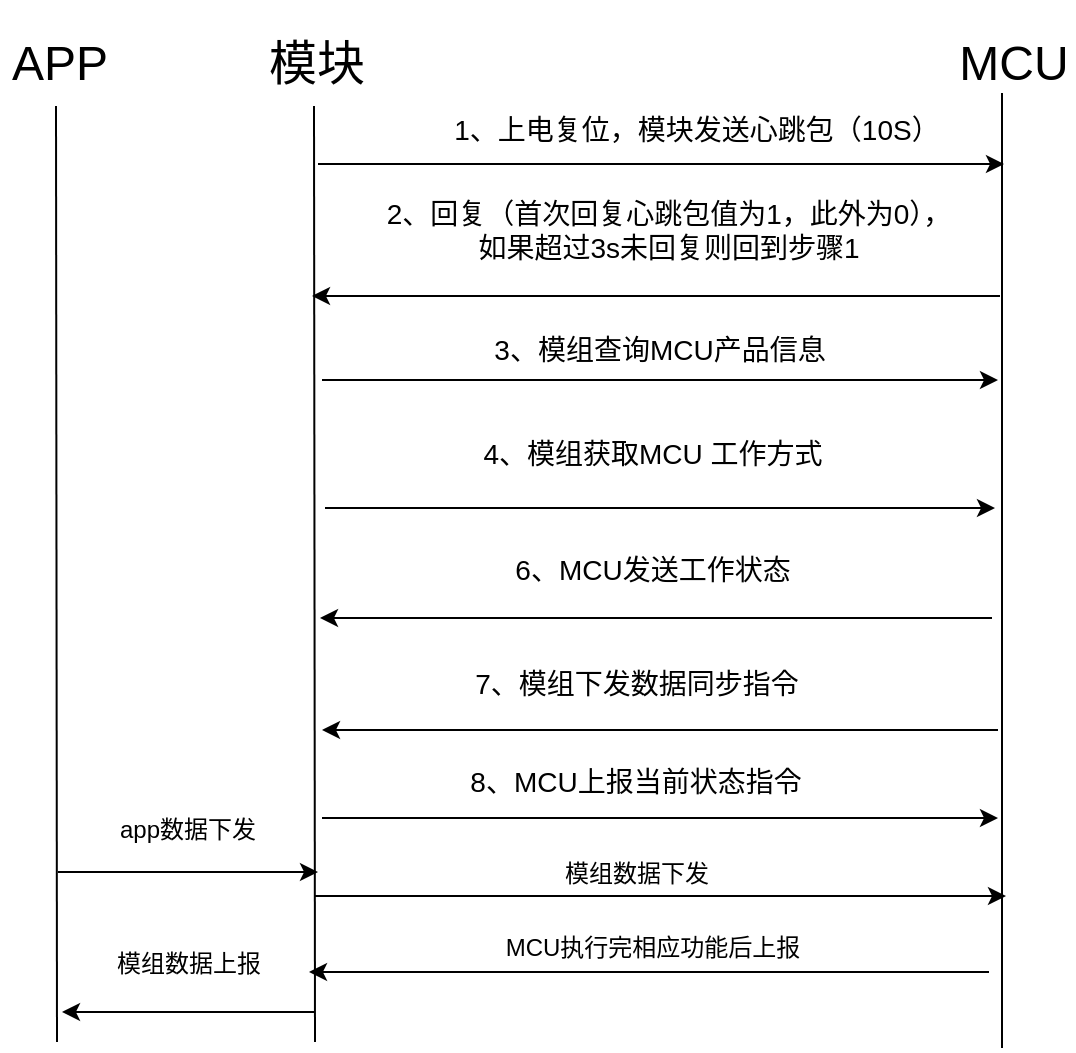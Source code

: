 <mxfile version="15.7.0" type="github">
  <diagram id="F3S5QaNviVKwhImFeugm" name="Page-1">
    <mxGraphModel dx="1422" dy="762" grid="0" gridSize="10" guides="1" tooltips="1" connect="1" arrows="1" fold="1" page="1" pageScale="1" pageWidth="827" pageHeight="1169" math="0" shadow="0">
      <root>
        <mxCell id="0" />
        <mxCell id="1" parent="0" />
        <mxCell id="8Cm0ka7NUujiJoH0r2gA-5" value="" style="endArrow=none;html=1;rounded=0;" parent="1" edge="1">
          <mxGeometry width="50" height="50" relative="1" as="geometry">
            <mxPoint x="258.5" y="628" as="sourcePoint" />
            <mxPoint x="258" y="160" as="targetPoint" />
          </mxGeometry>
        </mxCell>
        <mxCell id="8Cm0ka7NUujiJoH0r2gA-6" value="" style="endArrow=none;html=1;rounded=0;" parent="1" edge="1">
          <mxGeometry width="50" height="50" relative="1" as="geometry">
            <mxPoint x="602" y="631" as="sourcePoint" />
            <mxPoint x="602" y="153.5" as="targetPoint" />
          </mxGeometry>
        </mxCell>
        <mxCell id="8Cm0ka7NUujiJoH0r2gA-10" value="" style="endArrow=classic;html=1;rounded=0;" parent="1" edge="1">
          <mxGeometry width="50" height="50" relative="1" as="geometry">
            <mxPoint x="260" y="189" as="sourcePoint" />
            <mxPoint x="603" y="189" as="targetPoint" />
          </mxGeometry>
        </mxCell>
        <mxCell id="8Cm0ka7NUujiJoH0r2gA-11" value="&lt;font style=&quot;font-size: 24px&quot;&gt;模块&lt;/font&gt;" style="text;html=1;strokeColor=none;fillColor=none;align=center;verticalAlign=middle;whiteSpace=wrap;rounded=0;" parent="1" vertex="1">
          <mxGeometry x="208" y="107" width="103" height="63" as="geometry" />
        </mxCell>
        <mxCell id="8Cm0ka7NUujiJoH0r2gA-12" value="MCU" style="text;html=1;strokeColor=none;fillColor=none;align=center;verticalAlign=middle;whiteSpace=wrap;rounded=0;fontSize=24;" parent="1" vertex="1">
          <mxGeometry x="578" y="123.5" width="60" height="30" as="geometry" />
        </mxCell>
        <mxCell id="8Cm0ka7NUujiJoH0r2gA-13" value="&lt;font style=&quot;font-size: 14px&quot;&gt;1、上电复位，模块发送心跳包（10S）&lt;/font&gt;" style="text;html=1;strokeColor=none;fillColor=none;align=center;verticalAlign=middle;whiteSpace=wrap;rounded=0;fontSize=24;" parent="1" vertex="1">
          <mxGeometry x="302" y="153.5" width="295" height="30" as="geometry" />
        </mxCell>
        <mxCell id="8Cm0ka7NUujiJoH0r2gA-14" value="" style="endArrow=classic;html=1;rounded=0;fontSize=14;" parent="1" edge="1">
          <mxGeometry width="50" height="50" relative="1" as="geometry">
            <mxPoint x="601" y="255" as="sourcePoint" />
            <mxPoint x="257" y="255" as="targetPoint" />
          </mxGeometry>
        </mxCell>
        <mxCell id="8Cm0ka7NUujiJoH0r2gA-15" value="2、回复（首次回复心跳包值为1，此外为0），如果超过3s未回复则回到步骤1" style="text;html=1;strokeColor=none;fillColor=none;align=center;verticalAlign=middle;whiteSpace=wrap;rounded=0;fontSize=14;" parent="1" vertex="1">
          <mxGeometry x="291" y="194" width="289" height="55" as="geometry" />
        </mxCell>
        <mxCell id="8Cm0ka7NUujiJoH0r2gA-18" value="" style="endArrow=classic;html=1;rounded=0;fontSize=14;" parent="1" edge="1">
          <mxGeometry width="50" height="50" relative="1" as="geometry">
            <mxPoint x="262" y="297" as="sourcePoint" />
            <mxPoint x="600" y="297" as="targetPoint" />
          </mxGeometry>
        </mxCell>
        <mxCell id="8Cm0ka7NUujiJoH0r2gA-19" value="3、模组查询MCU产品信息" style="text;html=1;strokeColor=none;fillColor=none;align=center;verticalAlign=middle;whiteSpace=wrap;rounded=0;fontSize=14;" parent="1" vertex="1">
          <mxGeometry x="342" y="267" width="178" height="30" as="geometry" />
        </mxCell>
        <mxCell id="8Cm0ka7NUujiJoH0r2gA-22" value="" style="endArrow=classic;html=1;rounded=0;fontSize=14;" parent="1" edge="1">
          <mxGeometry width="50" height="50" relative="1" as="geometry">
            <mxPoint x="263.5" y="361" as="sourcePoint" />
            <mxPoint x="598.5" y="361" as="targetPoint" />
          </mxGeometry>
        </mxCell>
        <mxCell id="8Cm0ka7NUujiJoH0r2gA-23" value="4、模组获取MCU 工作方式" style="text;html=1;strokeColor=none;fillColor=none;align=center;verticalAlign=middle;whiteSpace=wrap;rounded=0;fontSize=14;" parent="1" vertex="1">
          <mxGeometry x="326.5" y="319" width="201" height="30" as="geometry" />
        </mxCell>
        <mxCell id="8Cm0ka7NUujiJoH0r2gA-24" value="" style="endArrow=classic;html=1;rounded=0;fontSize=14;" parent="1" edge="1">
          <mxGeometry width="50" height="50" relative="1" as="geometry">
            <mxPoint x="597" y="416" as="sourcePoint" />
            <mxPoint x="261" y="416" as="targetPoint" />
          </mxGeometry>
        </mxCell>
        <mxCell id="8Cm0ka7NUujiJoH0r2gA-25" value="6、MCU发送工作状态" style="text;html=1;strokeColor=none;fillColor=none;align=center;verticalAlign=middle;whiteSpace=wrap;rounded=0;fontSize=14;" parent="1" vertex="1">
          <mxGeometry x="346.5" y="377" width="161" height="30" as="geometry" />
        </mxCell>
        <mxCell id="8Cm0ka7NUujiJoH0r2gA-31" value="" style="endArrow=classic;html=1;rounded=0;fontSize=14;" parent="1" edge="1">
          <mxGeometry width="50" height="50" relative="1" as="geometry">
            <mxPoint x="600" y="472" as="sourcePoint" />
            <mxPoint x="262" y="472" as="targetPoint" />
          </mxGeometry>
        </mxCell>
        <mxCell id="8Cm0ka7NUujiJoH0r2gA-32" value="7、模组下发数据同步指令" style="text;html=1;strokeColor=none;fillColor=none;align=center;verticalAlign=middle;whiteSpace=wrap;rounded=0;fontSize=14;" parent="1" vertex="1">
          <mxGeometry x="314.5" y="434" width="209" height="30" as="geometry" />
        </mxCell>
        <mxCell id="8Cm0ka7NUujiJoH0r2gA-33" value="" style="endArrow=classic;html=1;rounded=0;fontSize=14;" parent="1" edge="1">
          <mxGeometry width="50" height="50" relative="1" as="geometry">
            <mxPoint x="262" y="516" as="sourcePoint" />
            <mxPoint x="600" y="516" as="targetPoint" />
          </mxGeometry>
        </mxCell>
        <mxCell id="8Cm0ka7NUujiJoH0r2gA-35" value="8、MCU上报当前状态指令" style="text;html=1;strokeColor=none;fillColor=none;align=center;verticalAlign=middle;whiteSpace=wrap;rounded=0;fontSize=14;" parent="1" vertex="1">
          <mxGeometry x="302" y="483" width="234" height="30" as="geometry" />
        </mxCell>
        <mxCell id="8Cm0ka7NUujiJoH0r2gA-37" value="" style="endArrow=none;html=1;rounded=0;" parent="1" edge="1">
          <mxGeometry width="50" height="50" relative="1" as="geometry">
            <mxPoint x="129.5" y="628" as="sourcePoint" />
            <mxPoint x="129" y="160" as="targetPoint" />
          </mxGeometry>
        </mxCell>
        <mxCell id="8Cm0ka7NUujiJoH0r2gA-38" value="&lt;font style=&quot;font-size: 24px&quot;&gt;APP&lt;/font&gt;" style="text;html=1;strokeColor=none;fillColor=none;align=center;verticalAlign=middle;whiteSpace=wrap;rounded=0;fontSize=14;" parent="1" vertex="1">
          <mxGeometry x="101" y="123.5" width="60" height="30" as="geometry" />
        </mxCell>
        <mxCell id="8Cm0ka7NUujiJoH0r2gA-39" value="" style="endArrow=classic;html=1;rounded=0;fontSize=24;" parent="1" edge="1">
          <mxGeometry width="50" height="50" relative="1" as="geometry">
            <mxPoint x="130" y="543" as="sourcePoint" />
            <mxPoint x="260" y="543" as="targetPoint" />
          </mxGeometry>
        </mxCell>
        <mxCell id="8Cm0ka7NUujiJoH0r2gA-40" value="&lt;font style=&quot;font-size: 12px&quot;&gt;app数据下发&lt;/font&gt;" style="text;html=1;strokeColor=none;fillColor=none;align=center;verticalAlign=middle;whiteSpace=wrap;rounded=0;fontSize=24;" parent="1" vertex="1">
          <mxGeometry x="156" y="502" width="78" height="32" as="geometry" />
        </mxCell>
        <mxCell id="8Cm0ka7NUujiJoH0r2gA-42" value="" style="endArrow=classic;html=1;rounded=0;fontSize=12;" parent="1" edge="1">
          <mxGeometry width="50" height="50" relative="1" as="geometry">
            <mxPoint x="258" y="613" as="sourcePoint" />
            <mxPoint x="132" y="613" as="targetPoint" />
          </mxGeometry>
        </mxCell>
        <mxCell id="8Cm0ka7NUujiJoH0r2gA-43" value="模组数据上报" style="text;html=1;strokeColor=none;fillColor=none;align=center;verticalAlign=middle;whiteSpace=wrap;rounded=0;fontSize=12;" parent="1" vertex="1">
          <mxGeometry x="157" y="574" width="77" height="30" as="geometry" />
        </mxCell>
        <mxCell id="8Cm0ka7NUujiJoH0r2gA-44" value="" style="endArrow=classic;html=1;rounded=0;fontSize=12;" parent="1" edge="1">
          <mxGeometry width="50" height="50" relative="1" as="geometry">
            <mxPoint x="595.5" y="593" as="sourcePoint" />
            <mxPoint x="255.5" y="593" as="targetPoint" />
          </mxGeometry>
        </mxCell>
        <mxCell id="8Cm0ka7NUujiJoH0r2gA-45" value="" style="endArrow=classic;html=1;rounded=0;fontSize=12;" parent="1" edge="1">
          <mxGeometry width="50" height="50" relative="1" as="geometry">
            <mxPoint x="258" y="555" as="sourcePoint" />
            <mxPoint x="604" y="555" as="targetPoint" />
          </mxGeometry>
        </mxCell>
        <mxCell id="8Cm0ka7NUujiJoH0r2gA-46" value="模组数据下发" style="text;html=1;strokeColor=none;fillColor=none;align=center;verticalAlign=middle;whiteSpace=wrap;rounded=0;fontSize=12;" parent="1" vertex="1">
          <mxGeometry x="345.5" y="529" width="147" height="30" as="geometry" />
        </mxCell>
        <mxCell id="8Cm0ka7NUujiJoH0r2gA-47" value="MCU执行完相应功能后上报" style="text;html=1;strokeColor=none;fillColor=none;align=center;verticalAlign=middle;whiteSpace=wrap;rounded=0;fontSize=12;" parent="1" vertex="1">
          <mxGeometry x="320.5" y="566" width="213" height="30" as="geometry" />
        </mxCell>
      </root>
    </mxGraphModel>
  </diagram>
</mxfile>
